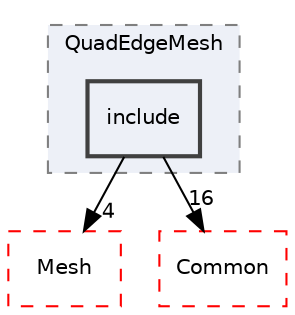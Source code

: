 digraph "include"
{
 // LATEX_PDF_SIZE
  edge [fontname="Helvetica",fontsize="10",labelfontname="Helvetica",labelfontsize="10"];
  node [fontname="Helvetica",fontsize="10",shape=record];
  compound=true
  subgraph clusterdir_ddea158ba451949ff9b29d3f46f9572c {
    graph [ bgcolor="#edf0f7", pencolor="grey50", style="filled,dashed,", label="QuadEdgeMesh", fontname="Helvetica", fontsize="10", URL="dir_ddea158ba451949ff9b29d3f46f9572c.html"]
  dir_e60095711b22f2231f177b9180b7f7b3 [shape=box, label="include", style="filled,bold,", fillcolor="#edf0f7", color="grey25", URL="dir_e60095711b22f2231f177b9180b7f7b3.html"];
  }
  dir_ccbf6776bad025584c31b55d4bd83604 [shape=box, label="Mesh", style="dashed,", fillcolor="#edf0f7", color="red", URL="dir_ccbf6776bad025584c31b55d4bd83604.html"];
  dir_d38764bbd2ed2fce86b6f67aad6c8758 [shape=box, label="Common", style="dashed,", fillcolor="#edf0f7", color="red", URL="dir_d38764bbd2ed2fce86b6f67aad6c8758.html"];
  dir_e60095711b22f2231f177b9180b7f7b3->dir_ccbf6776bad025584c31b55d4bd83604 [headlabel="4", labeldistance=1.5 headhref="dir_000069_000193.html"];
  dir_e60095711b22f2231f177b9180b7f7b3->dir_d38764bbd2ed2fce86b6f67aad6c8758 [headlabel="16", labeldistance=1.5 headhref="dir_000069_000010.html"];
}
